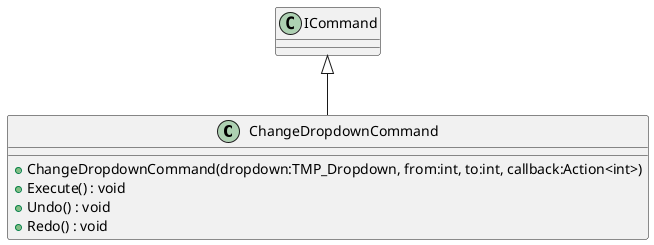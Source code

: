 @startuml
class ChangeDropdownCommand {
    + ChangeDropdownCommand(dropdown:TMP_Dropdown, from:int, to:int, callback:Action<int>)
    + Execute() : void
    + Undo() : void
    + Redo() : void
}
ICommand <|-- ChangeDropdownCommand
@enduml
